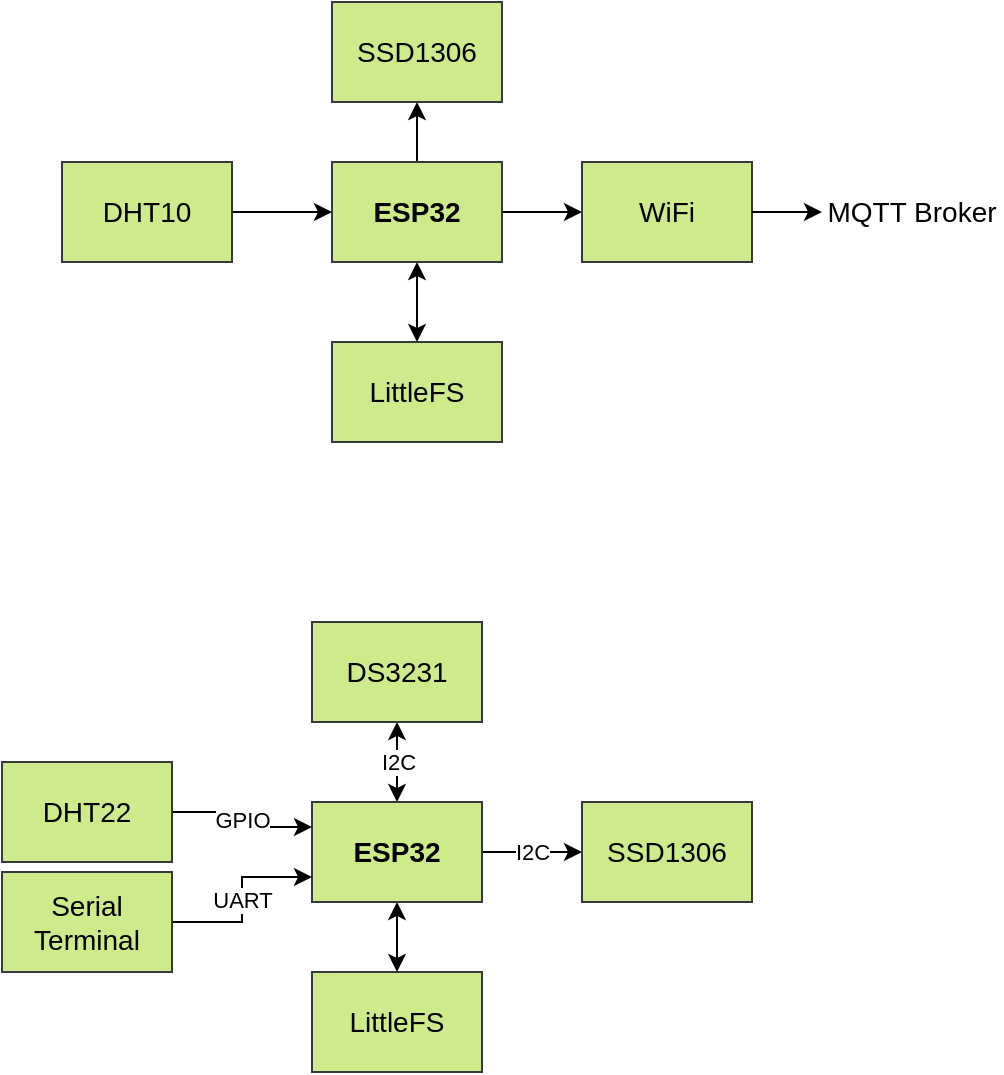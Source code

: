 <mxfile version="22.1.2" type="device" pages="4">
  <diagram name="hardware-design" id="tIbyk6kImaDQXcnWKA_f">
    <mxGraphModel dx="738" dy="525" grid="1" gridSize="10" guides="1" tooltips="1" connect="1" arrows="1" fold="1" page="1" pageScale="1" pageWidth="850" pageHeight="1100" math="0" shadow="0">
      <root>
        <mxCell id="0" />
        <mxCell id="1" parent="0" />
        <mxCell id="9nm7LYMBVtHlUSe8yeGl-5" style="edgeStyle=orthogonalEdgeStyle;rounded=0;orthogonalLoop=1;jettySize=auto;html=1;entryX=0.5;entryY=0;entryDx=0;entryDy=0;startArrow=classic;startFill=1;" parent="1" source="9nm7LYMBVtHlUSe8yeGl-1" target="9nm7LYMBVtHlUSe8yeGl-3" edge="1">
          <mxGeometry relative="1" as="geometry" />
        </mxCell>
        <mxCell id="9nm7LYMBVtHlUSe8yeGl-7" style="edgeStyle=orthogonalEdgeStyle;rounded=0;orthogonalLoop=1;jettySize=auto;html=1;entryX=0;entryY=0.5;entryDx=0;entryDy=0;" parent="1" source="9nm7LYMBVtHlUSe8yeGl-1" target="9nm7LYMBVtHlUSe8yeGl-6" edge="1">
          <mxGeometry relative="1" as="geometry" />
        </mxCell>
        <mxCell id="9nm7LYMBVtHlUSe8yeGl-11" style="edgeStyle=orthogonalEdgeStyle;rounded=0;orthogonalLoop=1;jettySize=auto;html=1;entryX=0.5;entryY=1;entryDx=0;entryDy=0;" parent="1" source="9nm7LYMBVtHlUSe8yeGl-1" target="9nm7LYMBVtHlUSe8yeGl-10" edge="1">
          <mxGeometry relative="1" as="geometry" />
        </mxCell>
        <mxCell id="9nm7LYMBVtHlUSe8yeGl-1" value="ESP32" style="rounded=0;whiteSpace=wrap;html=1;fillColor=#cdeb8b;strokeColor=#36393d;fontStyle=1;fontSize=14;" parent="1" vertex="1">
          <mxGeometry x="325" y="120" width="85" height="50" as="geometry" />
        </mxCell>
        <mxCell id="9nm7LYMBVtHlUSe8yeGl-4" style="edgeStyle=orthogonalEdgeStyle;rounded=0;orthogonalLoop=1;jettySize=auto;html=1;entryX=0;entryY=0.5;entryDx=0;entryDy=0;" parent="1" source="9nm7LYMBVtHlUSe8yeGl-2" target="9nm7LYMBVtHlUSe8yeGl-1" edge="1">
          <mxGeometry relative="1" as="geometry" />
        </mxCell>
        <mxCell id="9nm7LYMBVtHlUSe8yeGl-2" value="DHT10" style="rounded=0;whiteSpace=wrap;html=1;fillColor=#cdeb8b;strokeColor=#36393d;fontStyle=0;fontSize=14;" parent="1" vertex="1">
          <mxGeometry x="190" y="120" width="85" height="50" as="geometry" />
        </mxCell>
        <mxCell id="9nm7LYMBVtHlUSe8yeGl-3" value="LittleFS" style="rounded=0;whiteSpace=wrap;html=1;fillColor=#cdeb8b;strokeColor=#36393d;fontStyle=0;fontSize=14;" parent="1" vertex="1">
          <mxGeometry x="325" y="210" width="85" height="50" as="geometry" />
        </mxCell>
        <mxCell id="9nm7LYMBVtHlUSe8yeGl-6" value="WiFi" style="rounded=0;whiteSpace=wrap;html=1;fillColor=#cdeb8b;strokeColor=#36393d;fontStyle=0;fontSize=14;" parent="1" vertex="1">
          <mxGeometry x="450" y="120" width="85" height="50" as="geometry" />
        </mxCell>
        <mxCell id="9nm7LYMBVtHlUSe8yeGl-10" value="SSD1306" style="rounded=0;whiteSpace=wrap;html=1;fillColor=#cdeb8b;strokeColor=#36393d;fontStyle=0;fontSize=14;" parent="1" vertex="1">
          <mxGeometry x="325" y="40" width="85" height="50" as="geometry" />
        </mxCell>
        <mxCell id="9nm7LYMBVtHlUSe8yeGl-12" value="" style="edgeStyle=orthogonalEdgeStyle;rounded=0;orthogonalLoop=1;jettySize=auto;html=1;" parent="1" source="9nm7LYMBVtHlUSe8yeGl-6" target="9nm7LYMBVtHlUSe8yeGl-9" edge="1">
          <mxGeometry relative="1" as="geometry">
            <mxPoint x="620" y="145" as="targetPoint" />
            <mxPoint x="535" y="145" as="sourcePoint" />
          </mxGeometry>
        </mxCell>
        <mxCell id="9nm7LYMBVtHlUSe8yeGl-9" value="MQTT Broker" style="text;html=1;strokeColor=none;fillColor=none;align=center;verticalAlign=middle;whiteSpace=wrap;rounded=0;fontSize=14;" parent="1" vertex="1">
          <mxGeometry x="570" y="130" width="90" height="30" as="geometry" />
        </mxCell>
        <mxCell id="JDi4blikoqZrZPYgyDcK-1" style="edgeStyle=orthogonalEdgeStyle;rounded=0;orthogonalLoop=1;jettySize=auto;html=1;entryX=0.5;entryY=0;entryDx=0;entryDy=0;startArrow=classic;startFill=1;" parent="1" source="JDi4blikoqZrZPYgyDcK-4" target="JDi4blikoqZrZPYgyDcK-7" edge="1">
          <mxGeometry relative="1" as="geometry" />
        </mxCell>
        <mxCell id="JDi4blikoqZrZPYgyDcK-2" value="I2C" style="edgeStyle=orthogonalEdgeStyle;rounded=0;orthogonalLoop=1;jettySize=auto;html=1;entryX=0;entryY=0.5;entryDx=0;entryDy=0;" parent="1" source="JDi4blikoqZrZPYgyDcK-4" target="JDi4blikoqZrZPYgyDcK-8" edge="1">
          <mxGeometry relative="1" as="geometry" />
        </mxCell>
        <mxCell id="JDi4blikoqZrZPYgyDcK-3" value="I2C" style="edgeStyle=orthogonalEdgeStyle;rounded=0;orthogonalLoop=1;jettySize=auto;html=1;entryX=0.5;entryY=1;entryDx=0;entryDy=0;startArrow=classic;startFill=1;" parent="1" source="JDi4blikoqZrZPYgyDcK-4" target="JDi4blikoqZrZPYgyDcK-9" edge="1">
          <mxGeometry relative="1" as="geometry" />
        </mxCell>
        <mxCell id="JDi4blikoqZrZPYgyDcK-4" value="ESP32" style="rounded=0;whiteSpace=wrap;html=1;fillColor=#cdeb8b;strokeColor=#36393d;fontStyle=1;fontSize=14;" parent="1" vertex="1">
          <mxGeometry x="315" y="440" width="85" height="50" as="geometry" />
        </mxCell>
        <mxCell id="JDi4blikoqZrZPYgyDcK-5" value="GPIO" style="edgeStyle=orthogonalEdgeStyle;rounded=0;orthogonalLoop=1;jettySize=auto;html=1;entryX=0;entryY=0.25;entryDx=0;entryDy=0;" parent="1" source="JDi4blikoqZrZPYgyDcK-6" target="JDi4blikoqZrZPYgyDcK-4" edge="1">
          <mxGeometry relative="1" as="geometry" />
        </mxCell>
        <mxCell id="JDi4blikoqZrZPYgyDcK-6" value="DHT22" style="rounded=0;whiteSpace=wrap;html=1;fillColor=#cdeb8b;strokeColor=#36393d;fontStyle=0;fontSize=14;" parent="1" vertex="1">
          <mxGeometry x="160" y="420" width="85" height="50" as="geometry" />
        </mxCell>
        <mxCell id="JDi4blikoqZrZPYgyDcK-7" value="LittleFS" style="rounded=0;whiteSpace=wrap;html=1;fillColor=#cdeb8b;strokeColor=#36393d;fontStyle=0;fontSize=14;" parent="1" vertex="1">
          <mxGeometry x="315" y="525" width="85" height="50" as="geometry" />
        </mxCell>
        <mxCell id="JDi4blikoqZrZPYgyDcK-8" value="SSD1306" style="rounded=0;whiteSpace=wrap;html=1;fillColor=#cdeb8b;strokeColor=#36393d;fontStyle=0;fontSize=14;" parent="1" vertex="1">
          <mxGeometry x="450" y="440" width="85" height="50" as="geometry" />
        </mxCell>
        <mxCell id="JDi4blikoqZrZPYgyDcK-9" value="DS3231" style="rounded=0;whiteSpace=wrap;html=1;fillColor=#cdeb8b;strokeColor=#36393d;fontStyle=0;fontSize=14;" parent="1" vertex="1">
          <mxGeometry x="315" y="350" width="85" height="50" as="geometry" />
        </mxCell>
        <mxCell id="2oo0TW8IViTxEhBXVpfm-5" value="UART" style="edgeStyle=orthogonalEdgeStyle;rounded=0;orthogonalLoop=1;jettySize=auto;html=1;entryX=0;entryY=0.75;entryDx=0;entryDy=0;" parent="1" source="2oo0TW8IViTxEhBXVpfm-3" target="JDi4blikoqZrZPYgyDcK-4" edge="1">
          <mxGeometry relative="1" as="geometry" />
        </mxCell>
        <mxCell id="2oo0TW8IViTxEhBXVpfm-3" value="Serial Terminal" style="rounded=0;whiteSpace=wrap;html=1;fillColor=#cdeb8b;strokeColor=#36393d;fontStyle=0;fontSize=14;" parent="1" vertex="1">
          <mxGeometry x="160" y="475" width="85" height="50" as="geometry" />
        </mxCell>
      </root>
    </mxGraphModel>
  </diagram>
  <diagram id="j13wN1az7Kc-plYniWI2" name="firmware-architecture">
    <mxGraphModel dx="815" dy="438" grid="1" gridSize="10" guides="1" tooltips="1" connect="1" arrows="1" fold="1" page="1" pageScale="1" pageWidth="850" pageHeight="1100" background="#ffffff" math="0" shadow="0">
      <root>
        <mxCell id="0" />
        <mxCell id="1" parent="0" />
        <mxCell id="Geo9XM1r_ob8iio7J2CC-16" value="" style="rounded=0;whiteSpace=wrap;html=1;dashed=1;fillColor=#eeeeee;strokeColor=#36393d;" vertex="1" parent="1">
          <mxGeometry x="120" y="1230" width="510" height="60" as="geometry" />
        </mxCell>
        <mxCell id="Geo9XM1r_ob8iio7J2CC-15" value="" style="rounded=0;whiteSpace=wrap;html=1;fillColor=#f9f7ed;dashed=1;strokeColor=#36393d;" vertex="1" parent="1">
          <mxGeometry x="120" y="915" width="510" height="315" as="geometry" />
        </mxCell>
        <mxCell id="jSD8NSGnrTcUN9SXQ439-2" value="" style="rounded=0;whiteSpace=wrap;html=1;fillColor=none;" parent="1" vertex="1">
          <mxGeometry x="168.5" y="600" width="490" height="50" as="geometry" />
        </mxCell>
        <mxCell id="jSD8NSGnrTcUN9SXQ439-1" value="" style="rounded=0;whiteSpace=wrap;html=1;fillColor=none;" parent="1" vertex="1">
          <mxGeometry x="168" y="470" width="490" height="130" as="geometry" />
        </mxCell>
        <mxCell id="Wo7ga6NTU0wfcAZjPLxe-1" value="DHT22" style="rounded=0;whiteSpace=wrap;html=1;fillColor=#ffff88;strokeColor=#36393d;fontStyle=0;fontSize=14;" parent="1" vertex="1">
          <mxGeometry x="175.5" y="610" width="85" height="30" as="geometry" />
        </mxCell>
        <mxCell id="Wo7ga6NTU0wfcAZjPLxe-2" value="LittleFS" style="rounded=0;whiteSpace=wrap;html=1;fillColor=#ffff88;strokeColor=#36393d;fontStyle=0;fontSize=14;" parent="1" vertex="1">
          <mxGeometry x="465.5" y="610" width="185" height="30" as="geometry" />
        </mxCell>
        <mxCell id="Wo7ga6NTU0wfcAZjPLxe-3" value="WiFi" style="rounded=0;whiteSpace=wrap;html=1;fillColor=#ffff88;strokeColor=#36393d;fontStyle=0;fontSize=14;" parent="1" vertex="1">
          <mxGeometry x="370.5" y="610" width="85" height="30" as="geometry" />
        </mxCell>
        <mxCell id="Wo7ga6NTU0wfcAZjPLxe-4" value="SSD1306" style="rounded=0;whiteSpace=wrap;html=1;fillColor=#ffff88;strokeColor=#36393d;fontStyle=0;fontSize=14;" parent="1" vertex="1">
          <mxGeometry x="270.5" y="610" width="85" height="30" as="geometry" />
        </mxCell>
        <mxCell id="Wo7ga6NTU0wfcAZjPLxe-5" value="Sensor" style="rounded=0;whiteSpace=wrap;html=1;fillColor=#cdeb8b;strokeColor=#36393d;fontStyle=0;fontSize=14;" parent="1" vertex="1">
          <mxGeometry x="175" y="520" width="85" height="70" as="geometry" />
        </mxCell>
        <mxCell id="Wo7ga6NTU0wfcAZjPLxe-6" value="Storage" style="rounded=0;whiteSpace=wrap;html=1;fillColor=#cdeb8b;strokeColor=#36393d;fontStyle=0;fontSize=14;" parent="1" vertex="1">
          <mxGeometry x="465" y="560" width="185" height="30" as="geometry" />
        </mxCell>
        <mxCell id="Wo7ga6NTU0wfcAZjPLxe-7" value="Network" style="rounded=0;whiteSpace=wrap;html=1;fillColor=#cdeb8b;strokeColor=#36393d;fontStyle=0;fontSize=14;" parent="1" vertex="1">
          <mxGeometry x="370" y="520" width="85" height="70" as="geometry" />
        </mxCell>
        <mxCell id="Wo7ga6NTU0wfcAZjPLxe-8" value="Display" style="rounded=0;whiteSpace=wrap;html=1;fillColor=#cdeb8b;strokeColor=#36393d;fontStyle=0;fontSize=14;" parent="1" vertex="1">
          <mxGeometry x="270" y="520" width="85" height="70" as="geometry" />
        </mxCell>
        <mxCell id="Wo7ga6NTU0wfcAZjPLxe-9" value="Top-Level Application" style="rounded=0;whiteSpace=wrap;html=1;fillColor=#cce5ff;strokeColor=#36393d;fontStyle=0;fontSize=14;" parent="1" vertex="1">
          <mxGeometry x="175" y="480" width="475" height="30" as="geometry" />
        </mxCell>
        <mxCell id="Wo7ga6NTU0wfcAZjPLxe-10" value="Settings" style="rounded=0;whiteSpace=wrap;html=1;fillColor=#cdeb8b;strokeColor=#36393d;fontStyle=0;fontSize=14;" parent="1" vertex="1">
          <mxGeometry x="465" y="520" width="85" height="30" as="geometry" />
        </mxCell>
        <mxCell id="Wo7ga6NTU0wfcAZjPLxe-11" value="Ring Buffer" style="rounded=0;whiteSpace=wrap;html=1;fillColor=#cdeb8b;strokeColor=#36393d;fontStyle=0;fontSize=14;" parent="1" vertex="1">
          <mxGeometry x="564" y="520" width="85" height="30" as="geometry" />
        </mxCell>
        <mxCell id="yrqPe_XxJN6eDIBGjcw5-2" value="DHT22" style="rounded=0;whiteSpace=wrap;html=1;fillColor=#ffff88;strokeColor=#36393d;fontStyle=0;fontSize=14;" parent="1" vertex="1">
          <mxGeometry x="225.25" y="1250" width="85" height="30" as="geometry" />
        </mxCell>
        <mxCell id="yrqPe_XxJN6eDIBGjcw5-3" value="LittleFS" style="rounded=0;whiteSpace=wrap;html=1;fillColor=#ffff88;strokeColor=#36393d;fontStyle=0;fontSize=14;" parent="1" vertex="1">
          <mxGeometry x="516.25" y="1250" width="85" height="30" as="geometry" />
        </mxCell>
        <mxCell id="yrqPe_XxJN6eDIBGjcw5-5" value="SSD1306" style="rounded=0;whiteSpace=wrap;html=1;fillColor=#ffff88;strokeColor=#36393d;fontStyle=0;fontSize=14;" parent="1" vertex="1">
          <mxGeometry x="322" y="1250" width="85" height="30" as="geometry" />
        </mxCell>
        <mxCell id="06KCs6LuLPnl9y4rcM3Y-5" style="edgeStyle=orthogonalEdgeStyle;rounded=0;orthogonalLoop=1;jettySize=auto;html=1;entryX=0.5;entryY=0;entryDx=0;entryDy=0;fillColor=#f8cecc;strokeColor=#000000;" parent="1" source="yrqPe_XxJN6eDIBGjcw5-6" target="yrqPe_XxJN6eDIBGjcw5-2" edge="1">
          <mxGeometry relative="1" as="geometry" />
        </mxCell>
        <mxCell id="yrqPe_XxJN6eDIBGjcw5-6" value="Sensor" style="rounded=0;whiteSpace=wrap;html=1;fillColor=#ffcc99;strokeColor=#36393d;fontStyle=0;fontSize=14;" parent="1" vertex="1">
          <mxGeometry x="224.75" y="1200" width="85" height="20" as="geometry" />
        </mxCell>
        <mxCell id="06KCs6LuLPnl9y4rcM3Y-7" style="edgeStyle=orthogonalEdgeStyle;rounded=0;orthogonalLoop=1;jettySize=auto;html=1;entryX=0.5;entryY=0;entryDx=0;entryDy=0;fillColor=#f8cecc;strokeColor=#000000;" parent="1" source="yrqPe_XxJN6eDIBGjcw5-7" target="yrqPe_XxJN6eDIBGjcw5-3" edge="1">
          <mxGeometry relative="1" as="geometry" />
        </mxCell>
        <mxCell id="yrqPe_XxJN6eDIBGjcw5-7" value="Storage" style="rounded=0;whiteSpace=wrap;html=1;fontStyle=0;fontSize=14;fillStyle=solid;fillColor=#ffcc99;strokeColor=#36393d;" parent="1" vertex="1">
          <mxGeometry x="516.25" y="1200" width="85" height="20" as="geometry" />
        </mxCell>
        <mxCell id="06KCs6LuLPnl9y4rcM3Y-6" style="edgeStyle=orthogonalEdgeStyle;rounded=0;orthogonalLoop=1;jettySize=auto;html=1;entryX=0.5;entryY=0;entryDx=0;entryDy=0;fillColor=#f8cecc;strokeColor=#000000;" parent="1" source="yrqPe_XxJN6eDIBGjcw5-9" target="yrqPe_XxJN6eDIBGjcw5-5" edge="1">
          <mxGeometry relative="1" as="geometry" />
        </mxCell>
        <mxCell id="yrqPe_XxJN6eDIBGjcw5-9" value="Display" style="rounded=0;whiteSpace=wrap;html=1;fillColor=#ffcc99;strokeColor=#36393d;fontStyle=0;fontSize=14;" parent="1" vertex="1">
          <mxGeometry x="322.5" y="1200" width="85" height="20" as="geometry" />
        </mxCell>
        <mxCell id="Geo9XM1r_ob8iio7J2CC-2" style="edgeStyle=orthogonalEdgeStyle;rounded=0;orthogonalLoop=1;jettySize=auto;html=1;entryX=0.5;entryY=0;entryDx=0;entryDy=0;" edge="1" parent="1" source="yrqPe_XxJN6eDIBGjcw5-10" target="Geo9XM1r_ob8iio7J2CC-1">
          <mxGeometry relative="1" as="geometry" />
        </mxCell>
        <mxCell id="yrqPe_XxJN6eDIBGjcw5-10" value="Business logic" style="rounded=0;whiteSpace=wrap;html=1;fillColor=#ffcccc;strokeColor=#36393d;fontStyle=0;fontSize=14;" parent="1" vertex="1">
          <mxGeometry x="128.75" y="930" width="472.5" height="30" as="geometry" />
        </mxCell>
        <mxCell id="Geo9XM1r_ob8iio7J2CC-7" value="In JSON format" style="edgeStyle=orthogonalEdgeStyle;rounded=0;orthogonalLoop=1;jettySize=auto;html=1;entryX=0.5;entryY=0;entryDx=0;entryDy=0;" edge="1" parent="1" source="yrqPe_XxJN6eDIBGjcw5-11" target="yrqPe_XxJN6eDIBGjcw5-7">
          <mxGeometry relative="1" as="geometry" />
        </mxCell>
        <mxCell id="yrqPe_XxJN6eDIBGjcw5-11" value="Settings" style="rounded=0;whiteSpace=wrap;html=1;fillColor=#cdeb8b;strokeColor=#36393d;fontStyle=0;fontSize=14;" parent="1" vertex="1">
          <mxGeometry x="515.75" y="1130" width="85" height="30" as="geometry" />
        </mxCell>
        <mxCell id="06KCs6LuLPnl9y4rcM3Y-4" style="edgeStyle=orthogonalEdgeStyle;rounded=0;orthogonalLoop=1;jettySize=auto;html=1;entryX=0.5;entryY=0;entryDx=0;entryDy=0;fillColor=#f8cecc;strokeColor=#000000;" parent="1" source="06KCs6LuLPnl9y4rcM3Y-1" target="06KCs6LuLPnl9y4rcM3Y-2" edge="1">
          <mxGeometry relative="1" as="geometry" />
        </mxCell>
        <mxCell id="06KCs6LuLPnl9y4rcM3Y-1" value="Time" style="rounded=0;whiteSpace=wrap;html=1;fontStyle=0;fontSize=14;fillStyle=solid;fillColor=#ffcc99;strokeColor=#36393d;" parent="1" vertex="1">
          <mxGeometry x="418.25" y="1200" width="85" height="20" as="geometry" />
        </mxCell>
        <mxCell id="06KCs6LuLPnl9y4rcM3Y-2" value="DS3231" style="rounded=0;whiteSpace=wrap;html=1;fillColor=#ffff88;strokeColor=#36393d;fontStyle=0;fontSize=14;" parent="1" vertex="1">
          <mxGeometry x="418.25" y="1250" width="85" height="30" as="geometry" />
        </mxCell>
        <mxCell id="RN0lCSTv_sqDLOUMN416-5" style="edgeStyle=orthogonalEdgeStyle;rounded=0;orthogonalLoop=1;jettySize=auto;html=1;entryX=0.5;entryY=0;entryDx=0;entryDy=0;fillColor=#f8cecc;strokeColor=#000000;" parent="1" source="RN0lCSTv_sqDLOUMN416-6" target="RN0lCSTv_sqDLOUMN416-7" edge="1">
          <mxGeometry relative="1" as="geometry" />
        </mxCell>
        <mxCell id="RN0lCSTv_sqDLOUMN416-6" value="Serial" style="rounded=0;whiteSpace=wrap;html=1;fillColor=#ffcc99;strokeColor=#36393d;fontStyle=0;fontSize=14;" parent="1" vertex="1">
          <mxGeometry x="128.75" y="1200" width="85" height="20" as="geometry" />
        </mxCell>
        <mxCell id="RN0lCSTv_sqDLOUMN416-7" value="UART0" style="rounded=0;whiteSpace=wrap;html=1;fillColor=#ffff88;strokeColor=#36393d;fontStyle=0;fontSize=14;" parent="1" vertex="1">
          <mxGeometry x="128.75" y="1250" width="85" height="30" as="geometry" />
        </mxCell>
        <mxCell id="Geo9XM1r_ob8iio7J2CC-5" style="edgeStyle=orthogonalEdgeStyle;rounded=0;orthogonalLoop=1;jettySize=auto;html=1;" edge="1" parent="1" source="qCX6fzC6fDbwEznBMVDh-1" target="yrqPe_XxJN6eDIBGjcw5-11">
          <mxGeometry relative="1" as="geometry" />
        </mxCell>
        <mxCell id="Geo9XM1r_ob8iio7J2CC-6" value="Unixtime" style="edgeStyle=orthogonalEdgeStyle;rounded=0;orthogonalLoop=1;jettySize=auto;html=1;entryX=0.5;entryY=0;entryDx=0;entryDy=0;" edge="1" parent="1" source="qCX6fzC6fDbwEznBMVDh-1" target="06KCs6LuLPnl9y4rcM3Y-1">
          <mxGeometry x="0.597" relative="1" as="geometry">
            <Array as="points">
              <mxPoint x="510" y="1105" />
              <mxPoint x="461" y="1105" />
            </Array>
            <mxPoint as="offset" />
          </mxGeometry>
        </mxCell>
        <mxCell id="qCX6fzC6fDbwEznBMVDh-1" value="Configurator" style="rounded=0;whiteSpace=wrap;html=1;fillColor=#cdeb8b;strokeColor=#36393d;fontStyle=0;fontSize=14;" vertex="1" parent="1">
          <mxGeometry x="418.25" y="1050" width="182.5" height="30" as="geometry" />
        </mxCell>
        <mxCell id="Geo9XM1r_ob8iio7J2CC-3" style="edgeStyle=orthogonalEdgeStyle;rounded=0;orthogonalLoop=1;jettySize=auto;html=1;entryX=0.5;entryY=0;entryDx=0;entryDy=0;" edge="1" parent="1" source="Geo9XM1r_ob8iio7J2CC-1" target="qCX6fzC6fDbwEznBMVDh-1">
          <mxGeometry relative="1" as="geometry" />
        </mxCell>
        <mxCell id="Geo9XM1r_ob8iio7J2CC-8" style="edgeStyle=orthogonalEdgeStyle;rounded=0;orthogonalLoop=1;jettySize=auto;html=1;entryX=0.5;entryY=0;entryDx=0;entryDy=0;" edge="1" parent="1" source="Geo9XM1r_ob8iio7J2CC-1" target="RN0lCSTv_sqDLOUMN416-6">
          <mxGeometry relative="1" as="geometry" />
        </mxCell>
        <mxCell id="Geo9XM1r_ob8iio7J2CC-9" style="edgeStyle=orthogonalEdgeStyle;rounded=0;orthogonalLoop=1;jettySize=auto;html=1;entryX=0.5;entryY=0;entryDx=0;entryDy=0;" edge="1" parent="1" source="Geo9XM1r_ob8iio7J2CC-1" target="yrqPe_XxJN6eDIBGjcw5-6">
          <mxGeometry relative="1" as="geometry" />
        </mxCell>
        <mxCell id="Geo9XM1r_ob8iio7J2CC-11" style="edgeStyle=orthogonalEdgeStyle;rounded=0;orthogonalLoop=1;jettySize=auto;html=1;entryX=0.25;entryY=0;entryDx=0;entryDy=0;" edge="1" parent="1" source="Geo9XM1r_ob8iio7J2CC-1" target="06KCs6LuLPnl9y4rcM3Y-1">
          <mxGeometry relative="1" as="geometry" />
        </mxCell>
        <mxCell id="Geo9XM1r_ob8iio7J2CC-13" style="edgeStyle=orthogonalEdgeStyle;rounded=0;orthogonalLoop=1;jettySize=auto;html=1;entryX=0.5;entryY=0;entryDx=0;entryDy=0;" edge="1" parent="1" source="Geo9XM1r_ob8iio7J2CC-1" target="yrqPe_XxJN6eDIBGjcw5-9">
          <mxGeometry relative="1" as="geometry" />
        </mxCell>
        <mxCell id="Geo9XM1r_ob8iio7J2CC-14" style="edgeStyle=orthogonalEdgeStyle;rounded=0;orthogonalLoop=1;jettySize=auto;html=1;entryX=1;entryY=0.5;entryDx=0;entryDy=0;" edge="1" parent="1" source="Geo9XM1r_ob8iio7J2CC-1" target="yrqPe_XxJN6eDIBGjcw5-7">
          <mxGeometry relative="1" as="geometry">
            <Array as="points">
              <mxPoint x="621" y="995" />
              <mxPoint x="621" y="1210" />
            </Array>
          </mxGeometry>
        </mxCell>
        <mxCell id="Geo9XM1r_ob8iio7J2CC-1" value="Weather Station" style="rounded=0;whiteSpace=wrap;html=1;fillColor=#cce5ff;strokeColor=#36393d;fontStyle=0;fontSize=14;" vertex="1" parent="1">
          <mxGeometry x="128.25" y="980" width="472.5" height="30" as="geometry" />
        </mxCell>
        <mxCell id="Geo9XM1r_ob8iio7J2CC-17" value="Hardware Independent" style="shape=curlyBracket;whiteSpace=wrap;html=1;rounded=1;flipH=1;labelPosition=right;verticalLabelPosition=middle;align=left;verticalAlign=middle;" vertex="1" parent="1">
          <mxGeometry x="638.5" y="925" width="21.5" height="295" as="geometry" />
        </mxCell>
        <mxCell id="Geo9XM1r_ob8iio7J2CC-18" value="Obviously HW Dependent" style="shape=curlyBracket;whiteSpace=wrap;html=1;rounded=1;flipH=1;labelPosition=right;verticalLabelPosition=middle;align=left;verticalAlign=middle;" vertex="1" parent="1">
          <mxGeometry x="638.5" y="1235" width="21.5" height="45" as="geometry" />
        </mxCell>
        <mxCell id="Geo9XM1r_ob8iio7J2CC-19" value="" style="rounded=0;whiteSpace=wrap;html=1;fillColor=#ffcccc;strokeColor=#36393d;fontStyle=0;fontSize=14;" vertex="1" parent="1">
          <mxGeometry x="138.5" y="1310" width="60" height="20" as="geometry" />
        </mxCell>
        <mxCell id="Geo9XM1r_ob8iio7J2CC-20" value="Business logic" style="text;html=1;strokeColor=none;fillColor=none;align=center;verticalAlign=middle;whiteSpace=wrap;rounded=0;" vertex="1" parent="1">
          <mxGeometry x="210.25" y="1310" width="80" height="20" as="geometry" />
        </mxCell>
        <mxCell id="Geo9XM1r_ob8iio7J2CC-21" value="" style="rounded=0;whiteSpace=wrap;html=1;fillColor=#cce5ff;strokeColor=#36393d;fontStyle=0;fontSize=14;" vertex="1" parent="1">
          <mxGeometry x="138.5" y="1340" width="60" height="20" as="geometry" />
        </mxCell>
        <mxCell id="Geo9XM1r_ob8iio7J2CC-22" value="Top-level class" style="text;html=1;strokeColor=none;fillColor=none;align=left;verticalAlign=middle;whiteSpace=wrap;rounded=0;" vertex="1" parent="1">
          <mxGeometry x="210.25" y="1340" width="110" height="20" as="geometry" />
        </mxCell>
        <mxCell id="Geo9XM1r_ob8iio7J2CC-23" value="" style="rounded=0;whiteSpace=wrap;html=1;fillColor=#cdeb8b;strokeColor=#36393d;fontStyle=0;fontSize=14;" vertex="1" parent="1">
          <mxGeometry x="138.5" y="1370" width="60" height="20" as="geometry" />
        </mxCell>
        <mxCell id="Geo9XM1r_ob8iio7J2CC-24" value="Subsystem Classes" style="text;html=1;strokeColor=none;fillColor=none;align=left;verticalAlign=middle;whiteSpace=wrap;rounded=0;" vertex="1" parent="1">
          <mxGeometry x="210.25" y="1370" width="110" height="20" as="geometry" />
        </mxCell>
        <mxCell id="Geo9XM1r_ob8iio7J2CC-25" value="" style="rounded=0;whiteSpace=wrap;html=1;fillColor=#ffcc99;strokeColor=#36393d;fontStyle=0;fontSize=14;" vertex="1" parent="1">
          <mxGeometry x="359.75" y="1310" width="60" height="20" as="geometry" />
        </mxCell>
        <mxCell id="Geo9XM1r_ob8iio7J2CC-26" value="Interfaces (Pure Abstract Class)" style="text;html=1;strokeColor=none;fillColor=none;align=left;verticalAlign=middle;whiteSpace=wrap;rounded=0;" vertex="1" parent="1">
          <mxGeometry x="431.5" y="1310" width="180" height="20" as="geometry" />
        </mxCell>
        <mxCell id="Geo9XM1r_ob8iio7J2CC-27" value="" style="rounded=0;whiteSpace=wrap;html=1;fillColor=#ffff88;strokeColor=#36393d;fontStyle=0;fontSize=14;" vertex="1" parent="1">
          <mxGeometry x="359.75" y="1340" width="60" height="20" as="geometry" />
        </mxCell>
        <mxCell id="Geo9XM1r_ob8iio7J2CC-28" value="Drivers (HW-dependent code)" style="text;html=1;strokeColor=none;fillColor=none;align=left;verticalAlign=middle;whiteSpace=wrap;rounded=0;" vertex="1" parent="1">
          <mxGeometry x="431.5" y="1340" width="180" height="20" as="geometry" />
        </mxCell>
      </root>
    </mxGraphModel>
  </diagram>
  <diagram id="Vxmukqiv5L9Z8X2Wa_FC" name="firmware-flow">
    <mxGraphModel dx="978" dy="525" grid="1" gridSize="10" guides="1" tooltips="1" connect="1" arrows="1" fold="1" page="1" pageScale="1" pageWidth="850" pageHeight="1100" math="0" shadow="0">
      <root>
        <mxCell id="0" />
        <mxCell id="1" parent="0" />
        <mxCell id="wkx3j7vF20gk3ggLc-Tp-1" value="" style="edgeStyle=orthogonalEdgeStyle;rounded=0;orthogonalLoop=1;jettySize=auto;html=1;" parent="1" source="wkx3j7vF20gk3ggLc-Tp-2" target="wkx3j7vF20gk3ggLc-Tp-4" edge="1">
          <mxGeometry relative="1" as="geometry" />
        </mxCell>
        <mxCell id="wkx3j7vF20gk3ggLc-Tp-2" value="Start" style="rounded=0;whiteSpace=wrap;html=1;fillColor=#cdeb8b;strokeColor=#36393d;fontStyle=0;fontSize=14;" parent="1" vertex="1">
          <mxGeometry x="260" y="130" width="100" height="30" as="geometry" />
        </mxCell>
        <mxCell id="wkx3j7vF20gk3ggLc-Tp-3" value="" style="edgeStyle=orthogonalEdgeStyle;rounded=0;orthogonalLoop=1;jettySize=auto;html=1;" parent="1" source="wkx3j7vF20gk3ggLc-Tp-4" target="wkx3j7vF20gk3ggLc-Tp-10" edge="1">
          <mxGeometry relative="1" as="geometry" />
        </mxCell>
        <mxCell id="wkx3j7vF20gk3ggLc-Tp-4" value="Peripheral init" style="rounded=0;whiteSpace=wrap;html=1;fillColor=#cdeb8b;strokeColor=#36393d;fontStyle=0;fontSize=14;" parent="1" vertex="1">
          <mxGeometry x="260" y="190" width="100" height="30" as="geometry" />
        </mxCell>
        <mxCell id="wkx3j7vF20gk3ggLc-Tp-5" value="" style="edgeStyle=orthogonalEdgeStyle;rounded=0;orthogonalLoop=1;jettySize=auto;html=1;" parent="1" source="wkx3j7vF20gk3ggLc-Tp-6" target="wkx3j7vF20gk3ggLc-Tp-8" edge="1">
          <mxGeometry relative="1" as="geometry" />
        </mxCell>
        <mxCell id="wkx3j7vF20gk3ggLc-Tp-6" value="Connect to WiFi" style="rounded=0;whiteSpace=wrap;html=1;fillColor=#cdeb8b;strokeColor=#36393d;fontStyle=0;fontSize=14;" parent="1" vertex="1">
          <mxGeometry x="240" y="310" width="140" height="30" as="geometry" />
        </mxCell>
        <mxCell id="wkx3j7vF20gk3ggLc-Tp-7" value="" style="edgeStyle=orthogonalEdgeStyle;rounded=0;orthogonalLoop=1;jettySize=auto;html=1;" parent="1" source="wkx3j7vF20gk3ggLc-Tp-8" target="wkx3j7vF20gk3ggLc-Tp-12" edge="1">
          <mxGeometry relative="1" as="geometry" />
        </mxCell>
        <mxCell id="wkx3j7vF20gk3ggLc-Tp-8" value="Connect to MQTT" style="rounded=0;whiteSpace=wrap;html=1;fillColor=#cdeb8b;strokeColor=#36393d;fontStyle=0;fontSize=14;" parent="1" vertex="1">
          <mxGeometry x="240" y="370" width="140" height="30" as="geometry" />
        </mxCell>
        <mxCell id="wkx3j7vF20gk3ggLc-Tp-9" style="edgeStyle=orthogonalEdgeStyle;rounded=0;orthogonalLoop=1;jettySize=auto;html=1;entryX=0.5;entryY=0;entryDx=0;entryDy=0;" parent="1" source="wkx3j7vF20gk3ggLc-Tp-10" target="wkx3j7vF20gk3ggLc-Tp-6" edge="1">
          <mxGeometry relative="1" as="geometry" />
        </mxCell>
        <mxCell id="wkx3j7vF20gk3ggLc-Tp-10" value="Load settings.json" style="rounded=0;whiteSpace=wrap;html=1;fillColor=#cdeb8b;strokeColor=#36393d;fontStyle=0;fontSize=14;" parent="1" vertex="1">
          <mxGeometry x="240" y="250" width="140" height="30" as="geometry" />
        </mxCell>
        <mxCell id="wkx3j7vF20gk3ggLc-Tp-11" value="" style="edgeStyle=orthogonalEdgeStyle;rounded=0;orthogonalLoop=1;jettySize=auto;html=1;" parent="1" source="wkx3j7vF20gk3ggLc-Tp-12" target="wkx3j7vF20gk3ggLc-Tp-14" edge="1">
          <mxGeometry relative="1" as="geometry" />
        </mxCell>
        <mxCell id="wkx3j7vF20gk3ggLc-Tp-12" value="Fetch sensor data" style="rounded=0;whiteSpace=wrap;html=1;fillColor=#cdeb8b;strokeColor=#36393d;fontStyle=0;fontSize=14;" parent="1" vertex="1">
          <mxGeometry x="420" y="370" width="140" height="30" as="geometry" />
        </mxCell>
        <mxCell id="wkx3j7vF20gk3ggLc-Tp-13" value="" style="edgeStyle=orthogonalEdgeStyle;rounded=0;orthogonalLoop=1;jettySize=auto;html=1;" parent="1" source="wkx3j7vF20gk3ggLc-Tp-14" target="wkx3j7vF20gk3ggLc-Tp-16" edge="1">
          <mxGeometry relative="1" as="geometry" />
        </mxCell>
        <mxCell id="wkx3j7vF20gk3ggLc-Tp-14" value="Publish to broker" style="rounded=0;whiteSpace=wrap;html=1;fillColor=#cdeb8b;strokeColor=#36393d;fontStyle=0;fontSize=14;" parent="1" vertex="1">
          <mxGeometry x="420" y="310" width="140" height="30" as="geometry" />
        </mxCell>
        <mxCell id="wkx3j7vF20gk3ggLc-Tp-15" style="edgeStyle=orthogonalEdgeStyle;rounded=0;orthogonalLoop=1;jettySize=auto;html=1;entryX=1;entryY=0.5;entryDx=0;entryDy=0;" parent="1" source="wkx3j7vF20gk3ggLc-Tp-16" target="wkx3j7vF20gk3ggLc-Tp-12" edge="1">
          <mxGeometry relative="1" as="geometry">
            <Array as="points">
              <mxPoint x="610" y="265" />
              <mxPoint x="610" y="385" />
            </Array>
          </mxGeometry>
        </mxCell>
        <mxCell id="wkx3j7vF20gk3ggLc-Tp-16" value="Delay&amp;nbsp;" style="rounded=0;whiteSpace=wrap;html=1;fillColor=#cdeb8b;strokeColor=#36393d;fontStyle=0;fontSize=14;" parent="1" vertex="1">
          <mxGeometry x="420" y="250" width="140" height="30" as="geometry" />
        </mxCell>
      </root>
    </mxGraphModel>
  </diagram>
  <diagram id="xvbrMoaE_aogStxJmXac" name="Workflow">
    <mxGraphModel dx="738" dy="525" grid="1" gridSize="10" guides="1" tooltips="1" connect="1" arrows="1" fold="1" page="1" pageScale="1" pageWidth="850" pageHeight="1100" math="0" shadow="0">
      <root>
        <mxCell id="0" />
        <mxCell id="1" parent="0" />
        <mxCell id="vpoEg7eErEO1bCnXk5EU-3" value="" style="edgeStyle=orthogonalEdgeStyle;rounded=0;orthogonalLoop=1;jettySize=auto;html=1;" edge="1" parent="1" source="vpoEg7eErEO1bCnXk5EU-1" target="vpoEg7eErEO1bCnXk5EU-2">
          <mxGeometry relative="1" as="geometry" />
        </mxCell>
        <mxCell id="vpoEg7eErEO1bCnXk5EU-1" value="Requirements" style="rounded=0;whiteSpace=wrap;html=1;fillColor=#cdeb8b;strokeColor=#36393d;fontSize=15;" vertex="1" parent="1">
          <mxGeometry x="120" y="120" width="120" height="50" as="geometry" />
        </mxCell>
        <mxCell id="vpoEg7eErEO1bCnXk5EU-7" value="" style="edgeStyle=orthogonalEdgeStyle;rounded=0;orthogonalLoop=1;jettySize=auto;html=1;" edge="1" parent="1" source="vpoEg7eErEO1bCnXk5EU-2" target="vpoEg7eErEO1bCnXk5EU-6">
          <mxGeometry relative="1" as="geometry" />
        </mxCell>
        <mxCell id="vpoEg7eErEO1bCnXk5EU-2" value="Tech. Specs" style="rounded=0;whiteSpace=wrap;html=1;fillColor=#cdeb8b;strokeColor=#36393d;fontSize=15;" vertex="1" parent="1">
          <mxGeometry x="280" y="120" width="120" height="50" as="geometry" />
        </mxCell>
        <mxCell id="vpoEg7eErEO1bCnXk5EU-9" value="" style="edgeStyle=orthogonalEdgeStyle;rounded=0;orthogonalLoop=1;jettySize=auto;html=1;" edge="1" parent="1" source="vpoEg7eErEO1bCnXk5EU-6" target="vpoEg7eErEO1bCnXk5EU-8">
          <mxGeometry relative="1" as="geometry" />
        </mxCell>
        <mxCell id="vpoEg7eErEO1bCnXk5EU-6" value="Hardware Design" style="rounded=0;whiteSpace=wrap;html=1;fillColor=#cdeb8b;strokeColor=#36393d;fontSize=15;" vertex="1" parent="1">
          <mxGeometry x="440" y="120" width="120" height="50" as="geometry" />
        </mxCell>
        <mxCell id="vpoEg7eErEO1bCnXk5EU-11" value="" style="edgeStyle=orthogonalEdgeStyle;rounded=0;orthogonalLoop=1;jettySize=auto;html=1;" edge="1" parent="1" source="vpoEg7eErEO1bCnXk5EU-8" target="vpoEg7eErEO1bCnXk5EU-10">
          <mxGeometry relative="1" as="geometry" />
        </mxCell>
        <mxCell id="vpoEg7eErEO1bCnXk5EU-8" value="Firmware&lt;br&gt;Architecture" style="rounded=0;whiteSpace=wrap;html=1;fillColor=#cdeb8b;strokeColor=#36393d;fontSize=15;" vertex="1" parent="1">
          <mxGeometry x="440" y="210" width="120" height="50" as="geometry" />
        </mxCell>
        <mxCell id="vpoEg7eErEO1bCnXk5EU-13" value="" style="edgeStyle=orthogonalEdgeStyle;rounded=0;orthogonalLoop=1;jettySize=auto;html=1;" edge="1" parent="1" source="vpoEg7eErEO1bCnXk5EU-10" target="vpoEg7eErEO1bCnXk5EU-12">
          <mxGeometry relative="1" as="geometry" />
        </mxCell>
        <mxCell id="vpoEg7eErEO1bCnXk5EU-10" value="Firmware&lt;br&gt;Design" style="rounded=0;whiteSpace=wrap;html=1;fillColor=#cdeb8b;strokeColor=#36393d;fontSize=15;" vertex="1" parent="1">
          <mxGeometry x="280" y="210" width="120" height="50" as="geometry" />
        </mxCell>
        <mxCell id="vpoEg7eErEO1bCnXk5EU-12" value="Program Flow" style="rounded=0;whiteSpace=wrap;html=1;fillColor=#cdeb8b;strokeColor=#36393d;fontSize=15;" vertex="1" parent="1">
          <mxGeometry x="120" y="210" width="120" height="50" as="geometry" />
        </mxCell>
      </root>
    </mxGraphModel>
  </diagram>
</mxfile>
